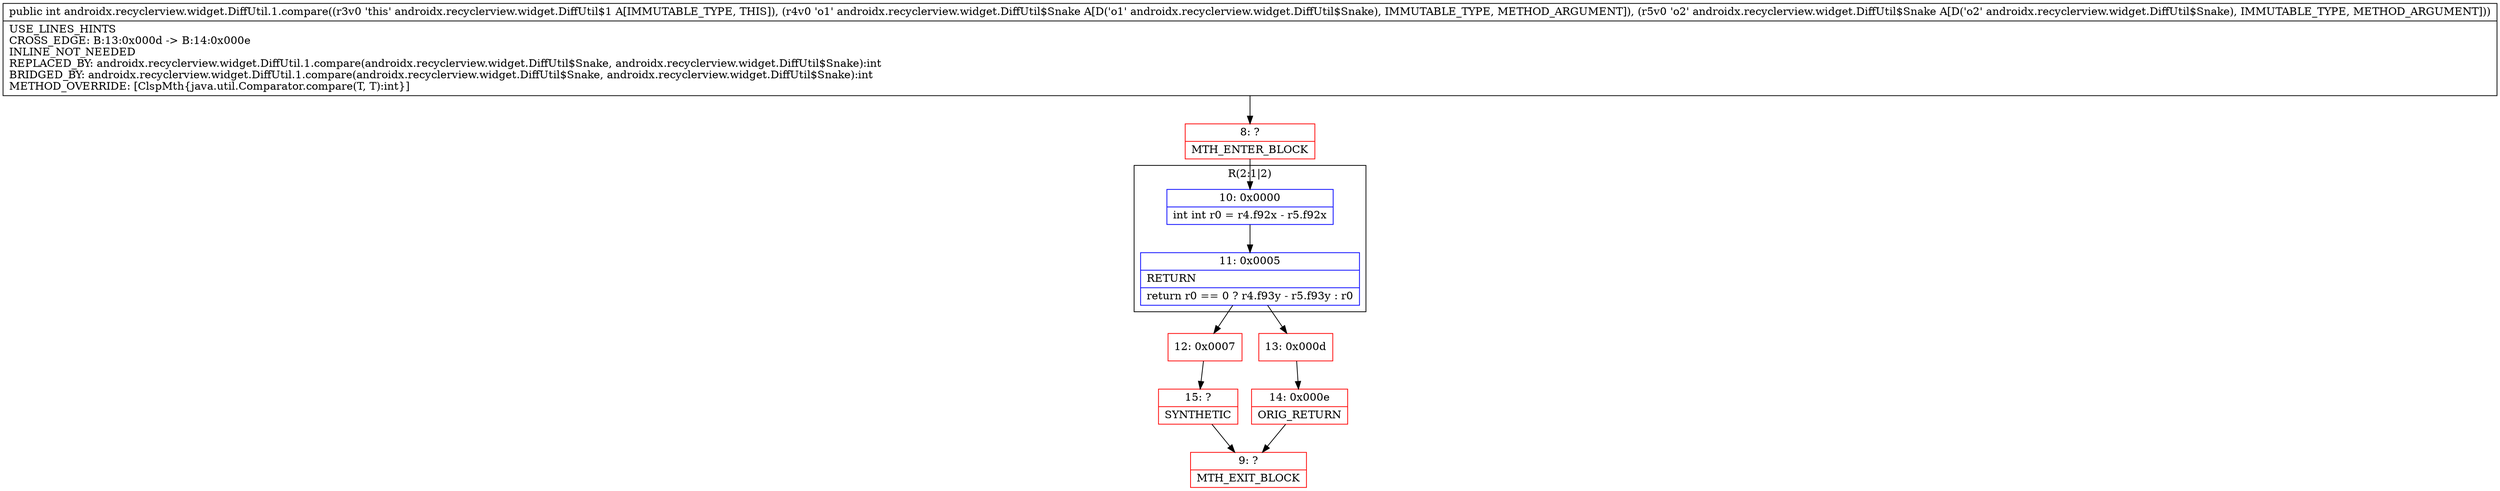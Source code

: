 digraph "CFG forandroidx.recyclerview.widget.DiffUtil.1.compare(Landroidx\/recyclerview\/widget\/DiffUtil$Snake;Landroidx\/recyclerview\/widget\/DiffUtil$Snake;)I" {
subgraph cluster_Region_712250884 {
label = "R(2:1|2)";
node [shape=record,color=blue];
Node_10 [shape=record,label="{10\:\ 0x0000|int int r0 = r4.f92x \- r5.f92x\l}"];
Node_11 [shape=record,label="{11\:\ 0x0005|RETURN\l|return r0 == 0 ? r4.f93y \- r5.f93y : r0\l}"];
}
Node_8 [shape=record,color=red,label="{8\:\ ?|MTH_ENTER_BLOCK\l}"];
Node_12 [shape=record,color=red,label="{12\:\ 0x0007}"];
Node_15 [shape=record,color=red,label="{15\:\ ?|SYNTHETIC\l}"];
Node_9 [shape=record,color=red,label="{9\:\ ?|MTH_EXIT_BLOCK\l}"];
Node_13 [shape=record,color=red,label="{13\:\ 0x000d}"];
Node_14 [shape=record,color=red,label="{14\:\ 0x000e|ORIG_RETURN\l}"];
MethodNode[shape=record,label="{public int androidx.recyclerview.widget.DiffUtil.1.compare((r3v0 'this' androidx.recyclerview.widget.DiffUtil$1 A[IMMUTABLE_TYPE, THIS]), (r4v0 'o1' androidx.recyclerview.widget.DiffUtil$Snake A[D('o1' androidx.recyclerview.widget.DiffUtil$Snake), IMMUTABLE_TYPE, METHOD_ARGUMENT]), (r5v0 'o2' androidx.recyclerview.widget.DiffUtil$Snake A[D('o2' androidx.recyclerview.widget.DiffUtil$Snake), IMMUTABLE_TYPE, METHOD_ARGUMENT]))  | USE_LINES_HINTS\lCROSS_EDGE: B:13:0x000d \-\> B:14:0x000e\lINLINE_NOT_NEEDED\lREPLACED_BY: androidx.recyclerview.widget.DiffUtil.1.compare(androidx.recyclerview.widget.DiffUtil$Snake, androidx.recyclerview.widget.DiffUtil$Snake):int\lBRIDGED_BY: androidx.recyclerview.widget.DiffUtil.1.compare(androidx.recyclerview.widget.DiffUtil$Snake, androidx.recyclerview.widget.DiffUtil$Snake):int\lMETHOD_OVERRIDE: [ClspMth\{java.util.Comparator.compare(T, T):int\}]\l}"];
MethodNode -> Node_8;Node_10 -> Node_11;
Node_11 -> Node_12;
Node_11 -> Node_13;
Node_8 -> Node_10;
Node_12 -> Node_15;
Node_15 -> Node_9;
Node_13 -> Node_14;
Node_14 -> Node_9;
}

